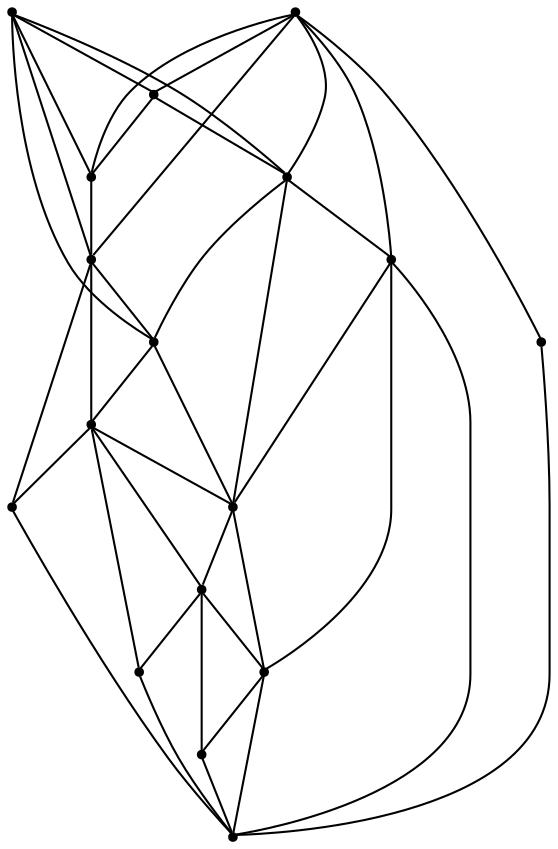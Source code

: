 graph {
  node [shape=point,comment="{\"directed\":false,\"doi\":\"10.1007/978-3-540-77537-9_22\",\"figure\":\"2 (2)\"}"]

  v0 [pos="1660.5473079415253,1712.195437462954"]
  v1 [pos="1660.5473079415253,1071.5250752678526"]
  v2 [pos="1534.8914207990779,1391.8915323573633"]
  v3 [pos="1597.6881082934,1328.9311638021209"]
  v4 [pos="1597.6903351894643,1260.3087117771408"]
  v5 [pos="1534.8914207990779,1328.9311638021209"]
  v6 [pos="1534.8729057489438,1197.3858044507026"]
  v7 [pos="1472.0321257125497,1391.8915323573633"]
  v8 [pos="1472.0553490572197,1134.4628971242646"]
  v9 [pos="1472.0321257125497,1454.7893489286857"]
  v10 [pos="1472.03212571255,1649.2976526923353"]
  v11 [pos="1403.5437463804733,1517.749717483928"]
  v12 [pos="1340.7076746386151,1517.7230684943372"]
  v13 [pos="1340.6844512939451,1454.7893489286857"]
  v14 [pos="1340.6844512939451,1586.3371569342787"]
  v15 [pos="1277.8901179468908,1077.2587739220273"]
  v16 [pos="1277.887763799623,1712.195437462954"]

  v0 -- v1 [id="-1",pos="1660.5473079415253,1712.195437462954 1660.5473079415253,1071.5250752678526 1660.5473079415253,1071.5250752678526 1660.5473079415253,1071.5250752678526"]
  v16 -- v0 [id="-4",pos="1277.887763799623,1712.195437462954 1660.5473079415253,1712.195437462954 1660.5473079415253,1712.195437462954 1660.5473079415253,1712.195437462954"]
  v16 -- v13 [id="-5",pos="1277.887763799623,1712.195437462954 1340.6844512939451,1454.7893489286857 1340.6844512939451,1454.7893489286857 1340.6844512939451,1454.7893489286857"]
  v16 -- v15 [id="-6",pos="1277.887763799623,1712.195437462954 1277.8901179468908,1077.2587739220273 1277.8901179468908,1077.2587739220273 1277.8901179468908,1077.2587739220273"]
  v16 -- v12 [id="-7",pos="1277.887763799623,1712.195437462954 1340.7076746386151,1517.7230684943372 1340.7076746386151,1517.7230684943372 1340.7076746386151,1517.7230684943372"]
  v16 -- v14 [id="-8",pos="1277.887763799623,1712.195437462954 1340.6844512939451,1586.3371569342787 1340.6844512939451,1586.3371569342787 1340.6844512939451,1586.3371569342787"]
  v16 -- v10 [id="-9",pos="1277.887763799623,1712.195437462954 1472.03212571255,1649.2976526923353 1472.03212571255,1649.2976526923353 1472.03212571255,1649.2976526923353"]
  v12 -- v11 [id="-16",pos="1340.7076746386151,1517.7230684943372 1403.5437463804733,1517.749717483928 1403.5437463804733,1517.749717483928 1403.5437463804733,1517.749717483928"]
  v13 -- v9 [id="-19",pos="1340.6844512939451,1454.7893489286857 1472.0321257125497,1454.7893489286857 1472.0321257125497,1454.7893489286857 1472.0321257125497,1454.7893489286857"]
  v7 -- v2 [id="-22",pos="1472.0321257125497,1391.8915323573633 1534.8914207990779,1391.8915323573633 1534.8914207990779,1391.8915323573633 1534.8914207990779,1391.8915323573633"]
  v5 -- v3 [id="-25",pos="1534.8914207990779,1328.9311638021209 1597.6881082934,1328.9311638021209 1597.6881082934,1328.9311638021209 1597.6881082934,1328.9311638021209"]
  v15 -- v1 [id="-33",pos="1277.8901179468908,1077.2587739220273 1660.5473079415253,1071.5250752678526 1660.5473079415253,1071.5250752678526 1660.5473079415253,1071.5250752678526"]
  v14 -- v10 [id="-34",pos="1340.6844512939451,1586.3371569342787 1472.03212571255,1649.2976526923353 1472.03212571255,1649.2976526923353 1472.03212571255,1649.2976526923353"]
  v13 -- v7 [id="-35",pos="1340.6844512939451,1454.7893489286857 1472.0321257125497,1391.8915323573633 1472.0321257125497,1391.8915323573633 1472.0321257125497,1391.8915323573633"]
  v13 -- v11 [id="-37",pos="1340.6844512939451,1454.7893489286857 1403.5437463804733,1517.749717483928 1403.5437463804733,1517.749717483928 1403.5437463804733,1517.749717483928"]
  v13 -- v8 [id="-38",pos="1340.6844512939451,1454.7893489286857 1472.0553490572197,1134.4628971242646 1472.0553490572197,1134.4628971242646 1472.0553490572197,1134.4628971242646"]
  v14 -- v12 [id="-40",pos="1340.6844512939451,1586.3371569342787 1340.7076746386151,1517.7230684943372 1340.7076746386151,1517.7230684943372 1340.7076746386151,1517.7230684943372"]
  v12 -- v13 [id="-41",pos="1340.7076746386151,1517.7230684943372 1340.6844512939451,1454.7893489286857 1340.6844512939451,1454.7893489286857 1340.6844512939451,1454.7893489286857"]
  v11 -- v9 [id="-45",pos="1403.5437463804733,1517.749717483928 1472.0321257125497,1454.7893489286857 1472.0321257125497,1454.7893489286857 1472.0321257125497,1454.7893489286857"]
  v11 -- v10 [id="-48",pos="1403.5437463804733,1517.749717483928 1472.03212571255,1649.2976526923353 1472.03212571255,1649.2976526923353 1472.03212571255,1649.2976526923353"]
  v10 -- v9 [id="-50",pos="1472.03212571255,1649.2976526923353 1472.0321257125497,1454.7893489286857 1472.0321257125497,1454.7893489286857 1472.0321257125497,1454.7893489286857"]
  v9 -- v7 [id="-51",pos="1472.0321257125497,1454.7893489286857 1472.0321257125497,1391.8915323573633 1472.0321257125497,1391.8915323573633 1472.0321257125497,1391.8915323573633"]
  v7 -- v8 [id="-52",pos="1472.0321257125497,1391.8915323573633 1472.0553490572197,1134.4628971242646 1472.0553490572197,1134.4628971242646 1472.0553490572197,1134.4628971242646"]
  v10 -- v0 [id="-55",pos="1472.03212571255,1649.2976526923353 1660.5473079415253,1712.195437462954 1660.5473079415253,1712.195437462954 1660.5473079415253,1712.195437462954"]
  v10 -- v2 [id="-56",pos="1472.03212571255,1649.2976526923353 1534.8914207990779,1391.8915323573633 1534.8914207990779,1391.8915323573633 1534.8914207990779,1391.8915323573633"]
  v9 -- v2 [id="-57",pos="1472.0321257125497,1454.7893489286857 1534.8914207990779,1391.8915323573633 1534.8914207990779,1391.8915323573633 1534.8914207990779,1391.8915323573633"]
  v7 -- v5 [id="-59",pos="1472.0321257125497,1391.8915323573633 1534.8914207990779,1328.9311638021209 1534.8914207990779,1328.9311638021209 1534.8914207990779,1328.9311638021209"]
  v7 -- v6 [id="-60",pos="1472.0321257125497,1391.8915323573633 1534.8729057489438,1197.3858044507026 1534.8729057489438,1197.3858044507026 1534.8729057489438,1197.3858044507026"]
  v8 -- v1 [id="-61",pos="1472.0553490572197,1134.4628971242646 1660.5473079415253,1071.5250752678526 1660.5473079415253,1071.5250752678526 1660.5473079415253,1071.5250752678526"]
  v6 -- v1 [id="-63",pos="1534.8729057489438,1197.3858044507026 1660.5473079415253,1071.5250752678526 1660.5473079415253,1071.5250752678526 1660.5473079415253,1071.5250752678526"]
  v2 -- v5 [id="-65",pos="1534.8914207990779,1391.8915323573633 1534.8914207990779,1328.9311638021209 1534.8914207990779,1328.9311638021209 1534.8914207990779,1328.9311638021209"]
  v5 -- v6 [id="-66",pos="1534.8914207990779,1328.9311638021209 1534.8729057489438,1197.3858044507026 1534.8729057489438,1197.3858044507026 1534.8729057489438,1197.3858044507026"]
  v2 -- v3 [id="-69",pos="1534.8914207990779,1391.8915323573633 1597.6881082934,1328.9311638021209 1597.6881082934,1328.9311638021209 1597.6881082934,1328.9311638021209"]
  v5 -- v4 [id="-71",pos="1534.8914207990779,1328.9311638021209 1597.6903351894643,1260.3087117771408 1597.6903351894643,1260.3087117771408 1597.6903351894643,1260.3087117771408"]
  v3 -- v4 [id="-73",pos="1597.6881082934,1328.9311638021209 1597.6903351894643,1260.3087117771408 1597.6903351894643,1260.3087117771408 1597.6903351894643,1260.3087117771408"]
  v3 -- v1 [id="-75",pos="1597.6881082934,1328.9311638021209 1660.5473079415253,1071.5250752678526 1660.5473079415253,1071.5250752678526 1660.5473079415253,1071.5250752678526"]
  v4 -- v1 [id="-76",pos="1597.6903351894643,1260.3087117771408 1660.5473079415253,1071.5250752678526 1660.5473079415253,1071.5250752678526 1660.5473079415253,1071.5250752678526"]
  v0 -- v3 [id="-79",pos="1660.5473079415253,1712.195437462954 1597.6881082934,1328.9311638021209 1597.6881082934,1328.9311638021209 1597.6881082934,1328.9311638021209"]
  v0 -- v2 [id="-80",pos="1660.5473079415253,1712.195437462954 1534.8914207990779,1391.8915323573633 1534.8914207990779,1391.8915323573633 1534.8914207990779,1391.8915323573633"]
  v11 -- v14 [id="-43",pos="1403.5437463804733,1517.749717483928 1340.6844512939451,1586.3371569342787 1340.6844512939451,1586.3371569342787 1340.6844512939451,1586.3371569342787"]
}